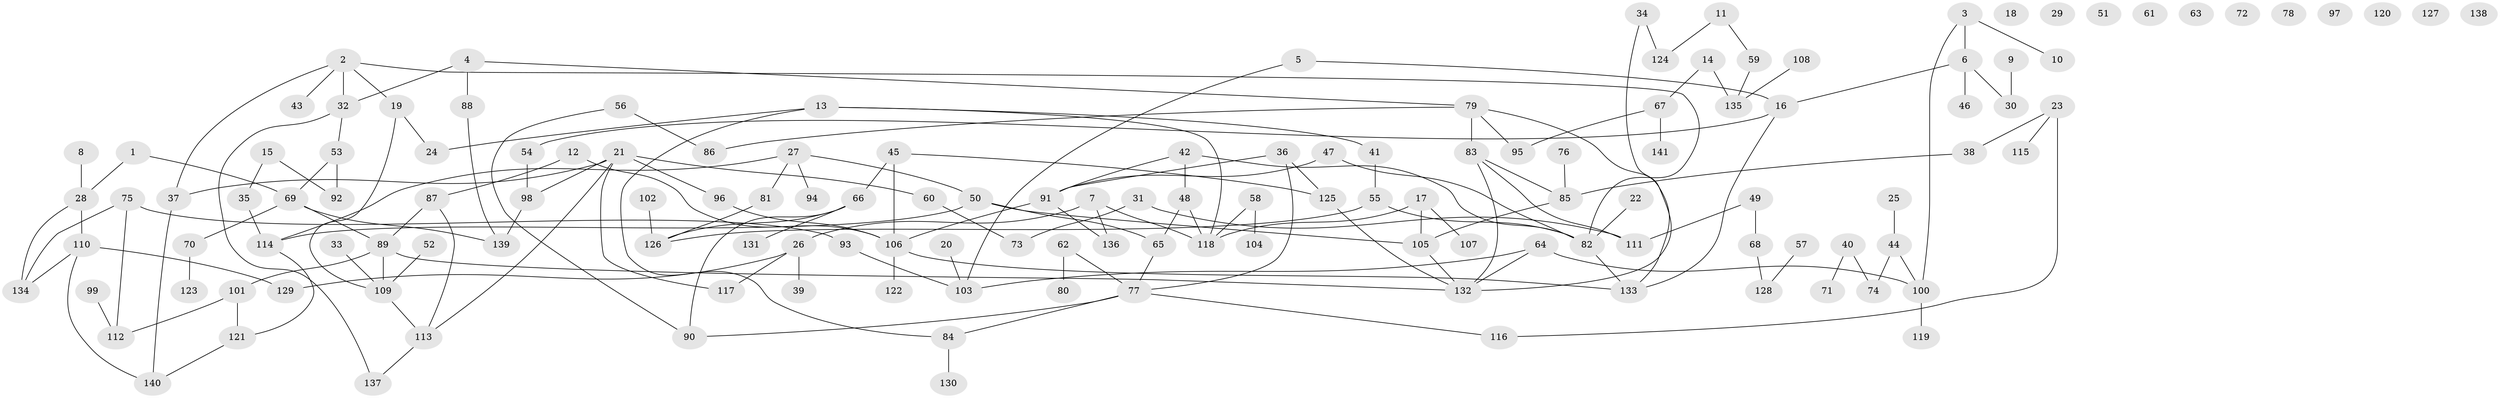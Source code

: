 // coarse degree distribution, {1: 0.375, 0: 0.19642857142857142, 3: 0.05357142857142857, 2: 0.125, 4: 0.05357142857142857, 5: 0.05357142857142857, 6: 0.05357142857142857, 9: 0.03571428571428571, 8: 0.03571428571428571, 7: 0.017857142857142856}
// Generated by graph-tools (version 1.1) at 2025/44/03/04/25 21:44:02]
// undirected, 141 vertices, 171 edges
graph export_dot {
graph [start="1"]
  node [color=gray90,style=filled];
  1;
  2;
  3;
  4;
  5;
  6;
  7;
  8;
  9;
  10;
  11;
  12;
  13;
  14;
  15;
  16;
  17;
  18;
  19;
  20;
  21;
  22;
  23;
  24;
  25;
  26;
  27;
  28;
  29;
  30;
  31;
  32;
  33;
  34;
  35;
  36;
  37;
  38;
  39;
  40;
  41;
  42;
  43;
  44;
  45;
  46;
  47;
  48;
  49;
  50;
  51;
  52;
  53;
  54;
  55;
  56;
  57;
  58;
  59;
  60;
  61;
  62;
  63;
  64;
  65;
  66;
  67;
  68;
  69;
  70;
  71;
  72;
  73;
  74;
  75;
  76;
  77;
  78;
  79;
  80;
  81;
  82;
  83;
  84;
  85;
  86;
  87;
  88;
  89;
  90;
  91;
  92;
  93;
  94;
  95;
  96;
  97;
  98;
  99;
  100;
  101;
  102;
  103;
  104;
  105;
  106;
  107;
  108;
  109;
  110;
  111;
  112;
  113;
  114;
  115;
  116;
  117;
  118;
  119;
  120;
  121;
  122;
  123;
  124;
  125;
  126;
  127;
  128;
  129;
  130;
  131;
  132;
  133;
  134;
  135;
  136;
  137;
  138;
  139;
  140;
  141;
  1 -- 28;
  1 -- 69;
  2 -- 19;
  2 -- 32;
  2 -- 37;
  2 -- 43;
  2 -- 82;
  3 -- 6;
  3 -- 10;
  3 -- 100;
  4 -- 32;
  4 -- 79;
  4 -- 88;
  5 -- 16;
  5 -- 103;
  6 -- 16;
  6 -- 30;
  6 -- 46;
  7 -- 26;
  7 -- 118;
  7 -- 136;
  8 -- 28;
  9 -- 30;
  11 -- 59;
  11 -- 124;
  12 -- 87;
  12 -- 106;
  13 -- 24;
  13 -- 41;
  13 -- 84;
  13 -- 118;
  14 -- 67;
  14 -- 135;
  15 -- 35;
  15 -- 92;
  16 -- 54;
  16 -- 133;
  17 -- 105;
  17 -- 107;
  17 -- 118;
  19 -- 24;
  19 -- 109;
  20 -- 103;
  21 -- 37;
  21 -- 60;
  21 -- 96;
  21 -- 98;
  21 -- 113;
  21 -- 117;
  22 -- 82;
  23 -- 38;
  23 -- 115;
  23 -- 116;
  25 -- 44;
  26 -- 39;
  26 -- 117;
  26 -- 129;
  27 -- 50;
  27 -- 81;
  27 -- 94;
  27 -- 114;
  28 -- 110;
  28 -- 134;
  31 -- 73;
  31 -- 111;
  32 -- 53;
  32 -- 137;
  33 -- 109;
  34 -- 124;
  34 -- 132;
  35 -- 114;
  36 -- 77;
  36 -- 91;
  36 -- 125;
  37 -- 140;
  38 -- 85;
  40 -- 71;
  40 -- 74;
  41 -- 55;
  42 -- 48;
  42 -- 82;
  42 -- 91;
  44 -- 74;
  44 -- 100;
  45 -- 66;
  45 -- 106;
  45 -- 125;
  47 -- 82;
  47 -- 91;
  48 -- 65;
  48 -- 118;
  49 -- 68;
  49 -- 111;
  50 -- 65;
  50 -- 105;
  50 -- 114;
  52 -- 109;
  53 -- 69;
  53 -- 92;
  54 -- 98;
  55 -- 82;
  55 -- 126;
  56 -- 86;
  56 -- 90;
  57 -- 128;
  58 -- 104;
  58 -- 118;
  59 -- 135;
  60 -- 73;
  62 -- 77;
  62 -- 80;
  64 -- 100;
  64 -- 103;
  64 -- 132;
  65 -- 77;
  66 -- 90;
  66 -- 126;
  66 -- 131;
  67 -- 95;
  67 -- 141;
  68 -- 128;
  69 -- 70;
  69 -- 89;
  69 -- 139;
  70 -- 123;
  75 -- 93;
  75 -- 112;
  75 -- 134;
  76 -- 85;
  77 -- 84;
  77 -- 90;
  77 -- 116;
  79 -- 83;
  79 -- 86;
  79 -- 95;
  79 -- 133;
  81 -- 126;
  82 -- 133;
  83 -- 85;
  83 -- 111;
  83 -- 132;
  84 -- 130;
  85 -- 105;
  87 -- 89;
  87 -- 113;
  88 -- 139;
  89 -- 101;
  89 -- 109;
  89 -- 132;
  91 -- 106;
  91 -- 136;
  93 -- 103;
  96 -- 106;
  98 -- 139;
  99 -- 112;
  100 -- 119;
  101 -- 112;
  101 -- 121;
  102 -- 126;
  105 -- 132;
  106 -- 122;
  106 -- 133;
  108 -- 135;
  109 -- 113;
  110 -- 129;
  110 -- 134;
  110 -- 140;
  113 -- 137;
  114 -- 121;
  121 -- 140;
  125 -- 132;
}
